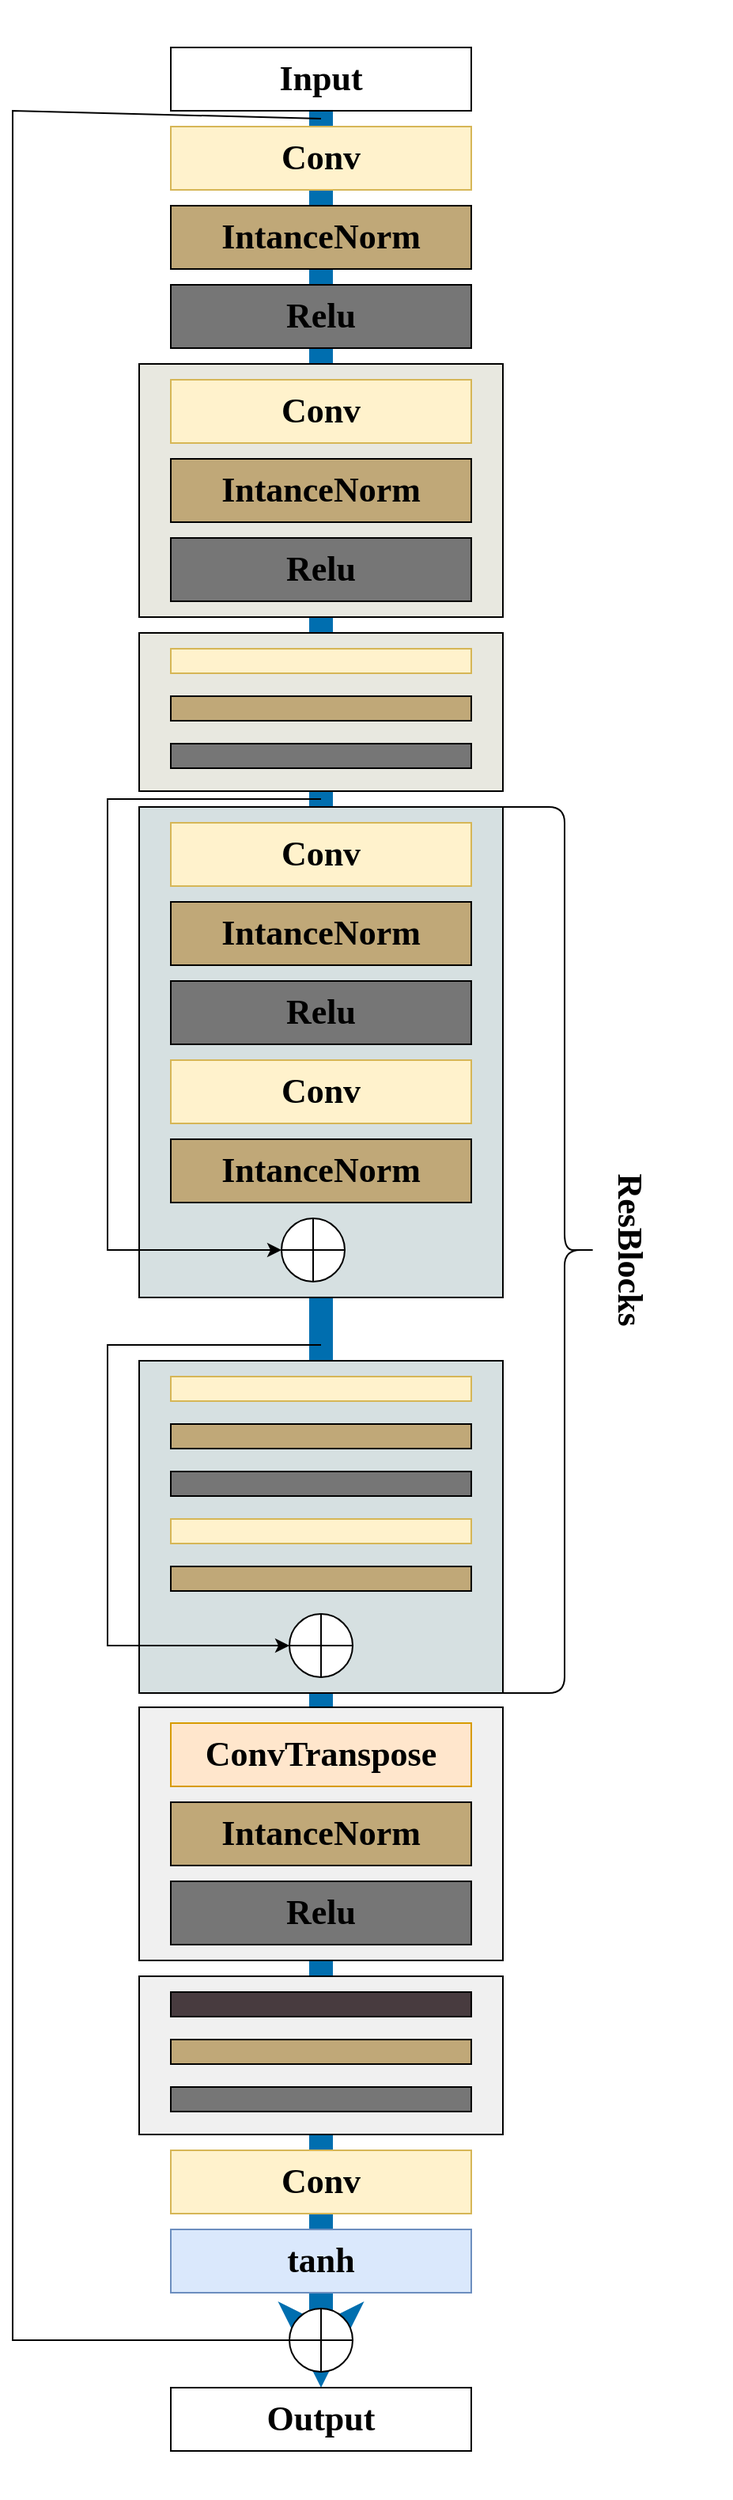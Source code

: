 <mxfile version="20.5.3" type="github">
  <diagram id="7JfQtgM287IBN1vyDeZi" name="第 1 页">
    <mxGraphModel dx="2703" dy="1591" grid="1" gridSize="10" guides="1" tooltips="1" connect="1" arrows="1" fold="1" page="1" pageScale="1" pageWidth="827" pageHeight="1169" math="0" shadow="0">
      <root>
        <mxCell id="0" />
        <mxCell id="1" parent="0" />
        <mxCell id="Yrk2esqF26IQwSNQLnqM-48" value="" style="endArrow=classic;html=1;rounded=0;fontFamily=Times New Roman;fontSize=22;exitX=0.5;exitY=1;exitDx=0;exitDy=0;entryX=0.5;entryY=0;entryDx=0;entryDy=0;strokeWidth=15;fillColor=#1ba1e2;strokeColor=#006EAF;" parent="1" source="Yrk2esqF26IQwSNQLnqM-1" target="Yrk2esqF26IQwSNQLnqM-47" edge="1">
          <mxGeometry width="50" height="50" relative="1" as="geometry">
            <mxPoint x="390" y="200" as="sourcePoint" />
            <mxPoint x="440" y="150" as="targetPoint" />
          </mxGeometry>
        </mxCell>
        <mxCell id="Yrk2esqF26IQwSNQLnqM-8" value="" style="rounded=0;whiteSpace=wrap;html=1;fontFamily=Times New Roman;fontSize=22;fillColor=#e8e8e0;" parent="1" vertex="1">
          <mxGeometry x="220" y="320" width="230" height="160" as="geometry" />
        </mxCell>
        <mxCell id="Yrk2esqF26IQwSNQLnqM-1" value="&lt;h5 style=&quot;font-size: 22px;&quot;&gt;&lt;font style=&quot;font-size: 22px;&quot;&gt;Input&lt;/font&gt;&lt;/h5&gt;" style="rounded=0;whiteSpace=wrap;html=1;fontFamily=Times New Roman;fontSize=22;" parent="1" vertex="1">
          <mxGeometry x="240" y="120" width="190" height="40" as="geometry" />
        </mxCell>
        <mxCell id="Yrk2esqF26IQwSNQLnqM-2" value="&lt;h5 style=&quot;font-size: 22px;&quot;&gt;&lt;font style=&quot;font-size: 22px;&quot;&gt;&lt;span style=&quot;font-size: 22px;&quot;&gt;Conv&lt;/span&gt;&lt;/font&gt;&lt;/h5&gt;" style="rounded=0;whiteSpace=wrap;html=1;fillColor=#fff2cc;strokeColor=#d6b656;fontFamily=Times New Roman;fontSize=22;" parent="1" vertex="1">
          <mxGeometry x="240" y="170" width="190" height="40" as="geometry" />
        </mxCell>
        <mxCell id="Yrk2esqF26IQwSNQLnqM-3" value="&lt;h5 style=&quot;font-size: 22px;&quot;&gt;&lt;font style=&quot;font-size: 22px;&quot;&gt;IntanceNorm&lt;/font&gt;&lt;/h5&gt;" style="rounded=0;whiteSpace=wrap;html=1;fillColor=#c0a878;fontFamily=Times New Roman;fontSize=22;" parent="1" vertex="1">
          <mxGeometry x="240" y="220" width="190" height="40" as="geometry" />
        </mxCell>
        <mxCell id="Yrk2esqF26IQwSNQLnqM-4" value="&lt;font style=&quot;font-size: 22px;&quot;&gt;&lt;b style=&quot;font-size: 22px;&quot;&gt;Relu&lt;/b&gt;&lt;/font&gt;" style="rounded=0;whiteSpace=wrap;html=1;fillColor=#767676;fontFamily=Times New Roman;fontSize=22;" parent="1" vertex="1">
          <mxGeometry x="240" y="270" width="190" height="40" as="geometry" />
        </mxCell>
        <mxCell id="Yrk2esqF26IQwSNQLnqM-5" value="&lt;h5 style=&quot;font-size: 22px;&quot;&gt;&lt;font style=&quot;font-size: 22px;&quot;&gt;&lt;span style=&quot;font-size: 22px;&quot;&gt;Conv&lt;/span&gt;&lt;/font&gt;&lt;/h5&gt;" style="rounded=0;whiteSpace=wrap;html=1;fillColor=#fff2cc;strokeColor=#d6b656;fontFamily=Times New Roman;fontSize=22;" parent="1" vertex="1">
          <mxGeometry x="240" y="330" width="190" height="40" as="geometry" />
        </mxCell>
        <mxCell id="Yrk2esqF26IQwSNQLnqM-6" value="&lt;h5 style=&quot;font-size: 22px;&quot;&gt;&lt;font style=&quot;font-size: 22px;&quot;&gt;IntanceNorm&lt;/font&gt;&lt;/h5&gt;" style="rounded=0;whiteSpace=wrap;html=1;fillColor=#C0A878;fontFamily=Times New Roman;fontSize=22;" parent="1" vertex="1">
          <mxGeometry x="240" y="380" width="190" height="40" as="geometry" />
        </mxCell>
        <mxCell id="Yrk2esqF26IQwSNQLnqM-7" value="&lt;font style=&quot;font-size: 22px;&quot;&gt;&lt;b style=&quot;font-size: 22px;&quot;&gt;Relu&lt;/b&gt;&lt;/font&gt;" style="rounded=0;whiteSpace=wrap;html=1;fillColor=#767676;fontFamily=Times New Roman;fontSize=22;" parent="1" vertex="1">
          <mxGeometry x="240" y="430" width="190" height="40" as="geometry" />
        </mxCell>
        <mxCell id="Yrk2esqF26IQwSNQLnqM-9" value="" style="rounded=0;whiteSpace=wrap;html=1;fontFamily=Times New Roman;fontSize=22;fillColor=#E8E8E0;" parent="1" vertex="1">
          <mxGeometry x="220" y="490" width="230" height="100" as="geometry" />
        </mxCell>
        <mxCell id="Yrk2esqF26IQwSNQLnqM-12" value="" style="rounded=0;whiteSpace=wrap;html=1;fillColor=#C0A878;fontFamily=Times New Roman;fontSize=22;" parent="1" vertex="1">
          <mxGeometry x="240" y="530" width="190" height="15.5" as="geometry" />
        </mxCell>
        <mxCell id="Yrk2esqF26IQwSNQLnqM-14" value="" style="rounded=0;whiteSpace=wrap;html=1;fillColor=#fff2cc;strokeColor=#d6b656;fontFamily=Times New Roman;fontSize=22;" parent="1" vertex="1">
          <mxGeometry x="240" y="500" width="190" height="15.5" as="geometry" />
        </mxCell>
        <mxCell id="Yrk2esqF26IQwSNQLnqM-15" value="" style="rounded=0;whiteSpace=wrap;html=1;fillColor=#767676;fontFamily=Times New Roman;fontSize=22;" parent="1" vertex="1">
          <mxGeometry x="240" y="560" width="190" height="15.5" as="geometry" />
        </mxCell>
        <mxCell id="Yrk2esqF26IQwSNQLnqM-16" value="" style="rounded=0;whiteSpace=wrap;html=1;fontFamily=Times New Roman;fontSize=22;fillColor=#d6e0e1;" parent="1" vertex="1">
          <mxGeometry x="220" y="600" width="230" height="310" as="geometry" />
        </mxCell>
        <mxCell id="Yrk2esqF26IQwSNQLnqM-17" value="&lt;h5 style=&quot;font-size: 22px;&quot;&gt;&lt;font style=&quot;font-size: 22px;&quot;&gt;&lt;span style=&quot;font-size: 22px;&quot;&gt;Conv&lt;/span&gt;&lt;/font&gt;&lt;/h5&gt;" style="rounded=0;whiteSpace=wrap;html=1;fillColor=#fff2cc;strokeColor=#d6b656;fontFamily=Times New Roman;fontSize=22;" parent="1" vertex="1">
          <mxGeometry x="240" y="610" width="190" height="40" as="geometry" />
        </mxCell>
        <mxCell id="Yrk2esqF26IQwSNQLnqM-18" value="&lt;h5 style=&quot;font-size: 22px;&quot;&gt;&lt;font style=&quot;font-size: 22px;&quot;&gt;IntanceNorm&lt;/font&gt;&lt;/h5&gt;" style="rounded=0;whiteSpace=wrap;html=1;fillColor=#C0A878;fontFamily=Times New Roman;fontSize=22;" parent="1" vertex="1">
          <mxGeometry x="240" y="660" width="190" height="40" as="geometry" />
        </mxCell>
        <mxCell id="Yrk2esqF26IQwSNQLnqM-19" value="&lt;font style=&quot;font-size: 22px;&quot;&gt;&lt;b style=&quot;font-size: 22px;&quot;&gt;Relu&lt;/b&gt;&lt;/font&gt;" style="rounded=0;whiteSpace=wrap;html=1;fillColor=#767676;fontFamily=Times New Roman;fontSize=22;" parent="1" vertex="1">
          <mxGeometry x="240" y="710" width="190" height="40" as="geometry" />
        </mxCell>
        <mxCell id="Yrk2esqF26IQwSNQLnqM-20" value="&lt;h5 style=&quot;font-size: 22px;&quot;&gt;&lt;font style=&quot;font-size: 22px;&quot;&gt;&lt;span style=&quot;font-size: 22px;&quot;&gt;Conv&lt;/span&gt;&lt;/font&gt;&lt;/h5&gt;" style="rounded=0;whiteSpace=wrap;html=1;fillColor=#fff2cc;strokeColor=#d6b656;fontFamily=Times New Roman;fontSize=22;" parent="1" vertex="1">
          <mxGeometry x="240" y="760" width="190" height="40" as="geometry" />
        </mxCell>
        <mxCell id="Yrk2esqF26IQwSNQLnqM-21" value="&lt;h5 style=&quot;font-size: 22px;&quot;&gt;&lt;font style=&quot;font-size: 22px;&quot;&gt;IntanceNorm&lt;/font&gt;&lt;/h5&gt;" style="rounded=0;whiteSpace=wrap;html=1;fillColor=#C0A878;fontFamily=Times New Roman;fontSize=22;" parent="1" vertex="1">
          <mxGeometry x="240" y="810" width="190" height="40" as="geometry" />
        </mxCell>
        <mxCell id="Yrk2esqF26IQwSNQLnqM-22" value="" style="shape=orEllipse;perimeter=ellipsePerimeter;whiteSpace=wrap;html=1;backgroundOutline=1;fontFamily=Times New Roman;fontSize=22;" parent="1" vertex="1">
          <mxGeometry x="310" y="860" width="40" height="40" as="geometry" />
        </mxCell>
        <mxCell id="Yrk2esqF26IQwSNQLnqM-30" value="" style="rounded=0;whiteSpace=wrap;html=1;fontFamily=Times New Roman;fontSize=22;fillColor=#D6E0E1;" parent="1" vertex="1">
          <mxGeometry x="220" y="950" width="230" height="210" as="geometry" />
        </mxCell>
        <mxCell id="Yrk2esqF26IQwSNQLnqM-31" value="" style="rounded=0;whiteSpace=wrap;html=1;fillColor=#C0A878;fontFamily=Times New Roman;fontSize=22;" parent="1" vertex="1">
          <mxGeometry x="240" y="990" width="190" height="15.5" as="geometry" />
        </mxCell>
        <mxCell id="Yrk2esqF26IQwSNQLnqM-32" value="" style="rounded=0;whiteSpace=wrap;html=1;fillColor=#fff2cc;strokeColor=#d6b656;fontFamily=Times New Roman;fontSize=22;" parent="1" vertex="1">
          <mxGeometry x="240" y="960" width="190" height="15.5" as="geometry" />
        </mxCell>
        <mxCell id="Yrk2esqF26IQwSNQLnqM-33" value="" style="rounded=0;whiteSpace=wrap;html=1;fillColor=#767676;fontFamily=Times New Roman;fontSize=22;" parent="1" vertex="1">
          <mxGeometry x="240" y="1020" width="190" height="15.5" as="geometry" />
        </mxCell>
        <mxCell id="Yrk2esqF26IQwSNQLnqM-34" value="" style="rounded=0;whiteSpace=wrap;html=1;fillColor=#fff2cc;strokeColor=#d6b656;fontFamily=Times New Roman;fontSize=22;" parent="1" vertex="1">
          <mxGeometry x="240" y="1050" width="190" height="15.5" as="geometry" />
        </mxCell>
        <mxCell id="Yrk2esqF26IQwSNQLnqM-35" value="" style="rounded=0;whiteSpace=wrap;html=1;fillColor=#C0A878;fontFamily=Times New Roman;fontSize=22;" parent="1" vertex="1">
          <mxGeometry x="240" y="1080" width="190" height="15.5" as="geometry" />
        </mxCell>
        <mxCell id="Yrk2esqF26IQwSNQLnqM-36" value="" style="shape=orEllipse;perimeter=ellipsePerimeter;whiteSpace=wrap;html=1;backgroundOutline=1;fontFamily=Times New Roman;fontSize=22;" parent="1" vertex="1">
          <mxGeometry x="315" y="1110" width="40" height="40" as="geometry" />
        </mxCell>
        <mxCell id="Yrk2esqF26IQwSNQLnqM-37" value="" style="rounded=0;whiteSpace=wrap;html=1;fontFamily=Times New Roman;fontSize=22;fillColor=#f0f0f0;" parent="1" vertex="1">
          <mxGeometry x="220" y="1169" width="230" height="160" as="geometry" />
        </mxCell>
        <mxCell id="Yrk2esqF26IQwSNQLnqM-38" value="&lt;h5 style=&quot;font-size: 22px;&quot;&gt;&lt;font style=&quot;font-size: 22px;&quot;&gt;&lt;span style=&quot;font-size: 22px;&quot;&gt;ConvTranspose&lt;/span&gt;&lt;/font&gt;&lt;/h5&gt;" style="rounded=0;whiteSpace=wrap;html=1;fillColor=#ffe6cc;strokeColor=#d79b00;fontFamily=Times New Roman;fontSize=22;" parent="1" vertex="1">
          <mxGeometry x="240" y="1179" width="190" height="40" as="geometry" />
        </mxCell>
        <mxCell id="Yrk2esqF26IQwSNQLnqM-39" value="&lt;h5 style=&quot;font-size: 22px;&quot;&gt;&lt;font style=&quot;font-size: 22px;&quot;&gt;IntanceNorm&lt;/font&gt;&lt;/h5&gt;" style="rounded=0;whiteSpace=wrap;html=1;fillColor=#C0A878;fontFamily=Times New Roman;fontSize=22;" parent="1" vertex="1">
          <mxGeometry x="240" y="1229" width="190" height="40" as="geometry" />
        </mxCell>
        <mxCell id="Yrk2esqF26IQwSNQLnqM-40" value="&lt;font style=&quot;font-size: 22px;&quot;&gt;&lt;b style=&quot;font-size: 22px;&quot;&gt;Relu&lt;/b&gt;&lt;/font&gt;" style="rounded=0;whiteSpace=wrap;html=1;fillColor=#767676;fontFamily=Times New Roman;fontSize=22;" parent="1" vertex="1">
          <mxGeometry x="240" y="1279" width="190" height="40" as="geometry" />
        </mxCell>
        <mxCell id="Yrk2esqF26IQwSNQLnqM-41" value="" style="rounded=0;whiteSpace=wrap;html=1;fontFamily=Times New Roman;fontSize=22;fillColor=#f0f0f0;" parent="1" vertex="1">
          <mxGeometry x="220" y="1339" width="230" height="100" as="geometry" />
        </mxCell>
        <mxCell id="Yrk2esqF26IQwSNQLnqM-42" value="" style="rounded=0;whiteSpace=wrap;html=1;fillColor=#C0A878;fontFamily=Times New Roman;fontSize=22;" parent="1" vertex="1">
          <mxGeometry x="240" y="1379" width="190" height="15.5" as="geometry" />
        </mxCell>
        <mxCell id="Yrk2esqF26IQwSNQLnqM-43" value="" style="rounded=0;whiteSpace=wrap;html=1;fillColor=#483B3F;fontFamily=Times New Roman;fontSize=22;" parent="1" vertex="1">
          <mxGeometry x="240" y="1349" width="190" height="15.5" as="geometry" />
        </mxCell>
        <mxCell id="Yrk2esqF26IQwSNQLnqM-44" value="" style="rounded=0;whiteSpace=wrap;html=1;fillColor=#767676;fontFamily=Times New Roman;fontSize=22;" parent="1" vertex="1">
          <mxGeometry x="240" y="1409" width="190" height="15.5" as="geometry" />
        </mxCell>
        <mxCell id="Yrk2esqF26IQwSNQLnqM-45" value="&lt;h5 style=&quot;font-size: 22px;&quot;&gt;&lt;font style=&quot;font-size: 22px;&quot;&gt;&lt;span style=&quot;font-size: 22px;&quot;&gt;Conv&lt;/span&gt;&lt;/font&gt;&lt;/h5&gt;" style="rounded=0;whiteSpace=wrap;html=1;fillColor=#fff2cc;strokeColor=#d6b656;fontFamily=Times New Roman;fontSize=22;" parent="1" vertex="1">
          <mxGeometry x="240" y="1449" width="190" height="40" as="geometry" />
        </mxCell>
        <mxCell id="Yrk2esqF26IQwSNQLnqM-46" value="&lt;h5 style=&quot;font-size: 22px;&quot;&gt;&lt;font style=&quot;font-size: 22px;&quot;&gt;tanh&lt;/font&gt;&lt;/h5&gt;" style="rounded=0;whiteSpace=wrap;html=1;fillColor=#dae8fc;strokeColor=#6c8ebf;fontFamily=Times New Roman;fontSize=22;" parent="1" vertex="1">
          <mxGeometry x="240" y="1499" width="190" height="40" as="geometry" />
        </mxCell>
        <mxCell id="Yrk2esqF26IQwSNQLnqM-47" value="&lt;h5 style=&quot;font-size: 22px;&quot;&gt;&lt;font style=&quot;font-size: 22px;&quot;&gt;Output&lt;/font&gt;&lt;/h5&gt;" style="rounded=0;whiteSpace=wrap;html=1;fontFamily=Times New Roman;fontSize=22;" parent="1" vertex="1">
          <mxGeometry x="240" y="1599" width="190" height="40" as="geometry" />
        </mxCell>
        <mxCell id="Yrk2esqF26IQwSNQLnqM-49" value="" style="endArrow=classic;html=1;rounded=0;fontFamily=Times New Roman;fontSize=22;entryX=1;entryY=0.5;entryDx=0;entryDy=0;" parent="1" target="Yrk2esqF26IQwSNQLnqM-50" edge="1">
          <mxGeometry width="50" height="50" relative="1" as="geometry">
            <mxPoint x="335" y="165" as="sourcePoint" />
            <mxPoint x="540" y="1600" as="targetPoint" />
            <Array as="points">
              <mxPoint x="140" y="160" />
              <mxPoint x="140" y="1569" />
            </Array>
          </mxGeometry>
        </mxCell>
        <mxCell id="Yrk2esqF26IQwSNQLnqM-50" value="" style="shape=orEllipse;perimeter=ellipsePerimeter;whiteSpace=wrap;html=1;backgroundOutline=1;fontFamily=Times New Roman;fontSize=22;" parent="1" vertex="1">
          <mxGeometry x="315" y="1549" width="40" height="40" as="geometry" />
        </mxCell>
        <mxCell id="Yrk2esqF26IQwSNQLnqM-53" value="" style="endArrow=classic;html=1;rounded=0;fontFamily=Times New Roman;fontSize=22;entryX=0;entryY=0.5;entryDx=0;entryDy=0;" parent="1" target="Yrk2esqF26IQwSNQLnqM-22" edge="1">
          <mxGeometry width="50" height="50" relative="1" as="geometry">
            <mxPoint x="335" y="595" as="sourcePoint" />
            <mxPoint x="200" y="880" as="targetPoint" />
            <Array as="points">
              <mxPoint x="200" y="595" />
              <mxPoint x="200" y="880" />
            </Array>
          </mxGeometry>
        </mxCell>
        <mxCell id="Yrk2esqF26IQwSNQLnqM-55" value="" style="endArrow=classic;html=1;rounded=0;fontFamily=Times New Roman;fontSize=22;entryX=0;entryY=0.5;entryDx=0;entryDy=0;" parent="1" target="Yrk2esqF26IQwSNQLnqM-36" edge="1">
          <mxGeometry width="50" height="50" relative="1" as="geometry">
            <mxPoint x="335" y="940" as="sourcePoint" />
            <mxPoint x="200" y="1140" as="targetPoint" />
            <Array as="points">
              <mxPoint x="200" y="940" />
              <mxPoint x="200" y="1130" />
            </Array>
          </mxGeometry>
        </mxCell>
        <mxCell id="sIcnk5ah8OfkOmpLRG5N-1" value="" style="shape=curlyBracket;whiteSpace=wrap;html=1;rounded=1;fontFamily=Times New Roman;fontSize=22;size=0.3;rotation=-180;" vertex="1" parent="1">
          <mxGeometry x="440" y="600" width="70" height="560" as="geometry" />
        </mxCell>
        <mxCell id="sIcnk5ah8OfkOmpLRG5N-2" value="&lt;h6 style=&quot;font-size: 22px;&quot;&gt;&lt;span style=&quot;font-size: 22px;&quot;&gt;ResBlocks&lt;/span&gt;&lt;/h6&gt;" style="text;html=1;strokeColor=none;fillColor=none;align=center;verticalAlign=middle;whiteSpace=wrap;rounded=0;fontFamily=Times New Roman;fontSize=22;direction=east;horizontal=0;rotation=-180;" vertex="1" parent="1">
          <mxGeometry x="520" y="835" width="20" height="90" as="geometry" />
        </mxCell>
      </root>
    </mxGraphModel>
  </diagram>
</mxfile>
